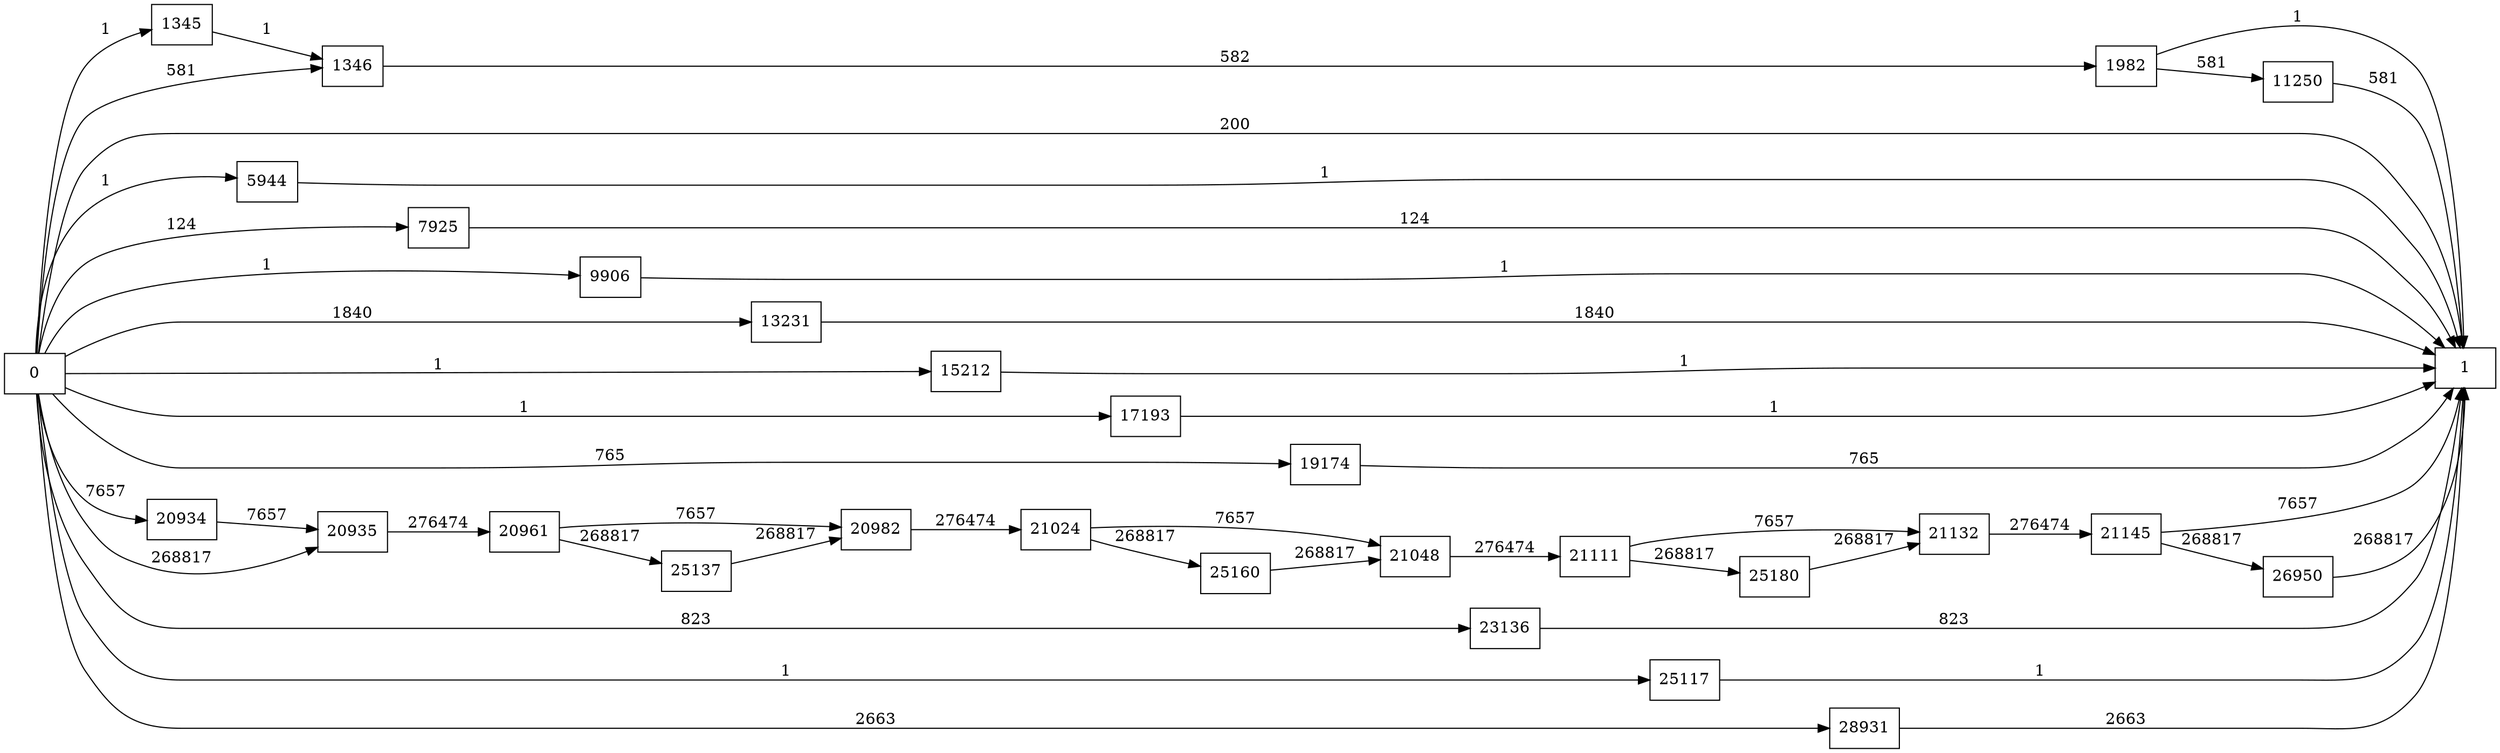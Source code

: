 digraph {
	graph [rankdir=LR]
	node [shape=rectangle]
	1345 -> 1346 [label=1]
	1346 -> 1982 [label=582]
	1982 -> 1 [label=1]
	1982 -> 11250 [label=581]
	5944 -> 1 [label=1]
	7925 -> 1 [label=124]
	9906 -> 1 [label=1]
	11250 -> 1 [label=581]
	13231 -> 1 [label=1840]
	15212 -> 1 [label=1]
	17193 -> 1 [label=1]
	19174 -> 1 [label=765]
	20934 -> 20935 [label=7657]
	20935 -> 20961 [label=276474]
	20961 -> 20982 [label=7657]
	20961 -> 25137 [label=268817]
	20982 -> 21024 [label=276474]
	21024 -> 21048 [label=7657]
	21024 -> 25160 [label=268817]
	21048 -> 21111 [label=276474]
	21111 -> 21132 [label=7657]
	21111 -> 25180 [label=268817]
	21132 -> 21145 [label=276474]
	21145 -> 1 [label=7657]
	21145 -> 26950 [label=268817]
	23136 -> 1 [label=823]
	25117 -> 1 [label=1]
	25137 -> 20982 [label=268817]
	25160 -> 21048 [label=268817]
	25180 -> 21132 [label=268817]
	26950 -> 1 [label=268817]
	28931 -> 1 [label=2663]
	0 -> 1346 [label=581]
	0 -> 20935 [label=268817]
	0 -> 1345 [label=1]
	0 -> 1 [label=200]
	0 -> 5944 [label=1]
	0 -> 7925 [label=124]
	0 -> 9906 [label=1]
	0 -> 13231 [label=1840]
	0 -> 15212 [label=1]
	0 -> 17193 [label=1]
	0 -> 19174 [label=765]
	0 -> 20934 [label=7657]
	0 -> 23136 [label=823]
	0 -> 25117 [label=1]
	0 -> 28931 [label=2663]
}
